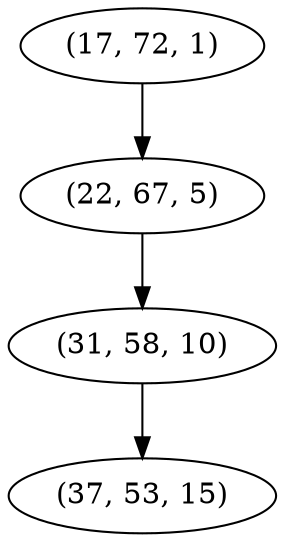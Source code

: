 digraph tree {
    "(17, 72, 1)";
    "(22, 67, 5)";
    "(31, 58, 10)";
    "(37, 53, 15)";
    "(17, 72, 1)" -> "(22, 67, 5)";
    "(22, 67, 5)" -> "(31, 58, 10)";
    "(31, 58, 10)" -> "(37, 53, 15)";
}
